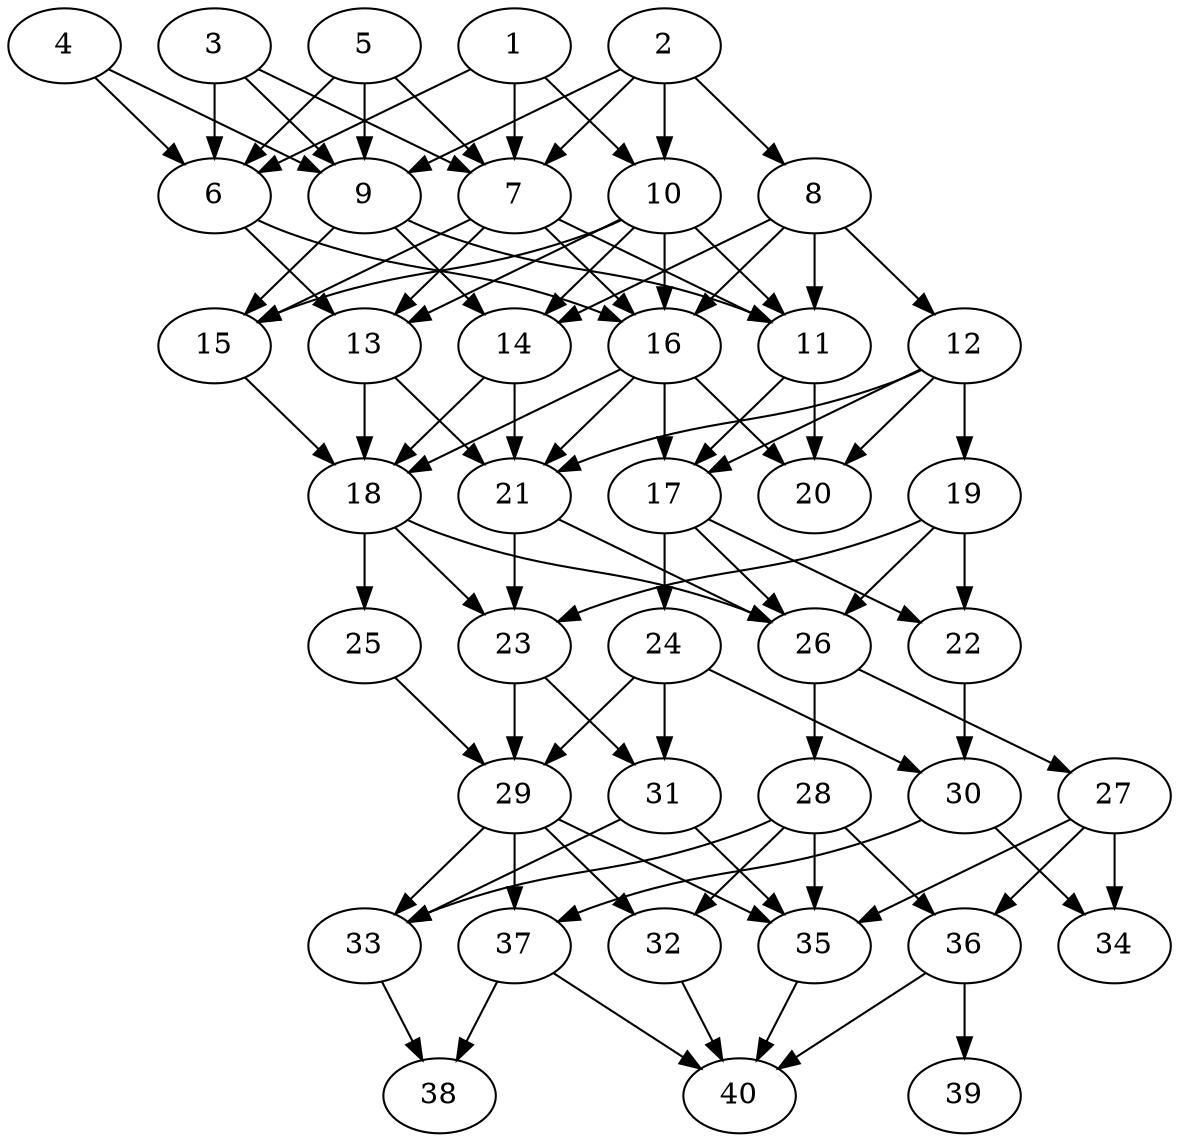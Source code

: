 // DAG automatically generated by daggen at Thu Oct  3 14:06:49 2019
// ./daggen --dot -n 40 --ccr 0.3 --fat 0.5 --regular 0.9 --density 0.7 --mindata 5242880 --maxdata 52428800 
digraph G {
  1 [size="118425600", alpha="0.05", expect_size="35527680"] 
  1 -> 6 [size ="35527680"]
  1 -> 7 [size ="35527680"]
  1 -> 10 [size ="35527680"]
  2 [size="73314987", alpha="0.18", expect_size="21994496"] 
  2 -> 7 [size ="21994496"]
  2 -> 8 [size ="21994496"]
  2 -> 9 [size ="21994496"]
  2 -> 10 [size ="21994496"]
  3 [size="61422933", alpha="0.08", expect_size="18426880"] 
  3 -> 6 [size ="18426880"]
  3 -> 7 [size ="18426880"]
  3 -> 9 [size ="18426880"]
  4 [size="52022613", alpha="0.07", expect_size="15606784"] 
  4 -> 6 [size ="15606784"]
  4 -> 9 [size ="15606784"]
  5 [size="105813333", alpha="0.03", expect_size="31744000"] 
  5 -> 6 [size ="31744000"]
  5 -> 7 [size ="31744000"]
  5 -> 9 [size ="31744000"]
  6 [size="22603093", alpha="0.06", expect_size="6780928"] 
  6 -> 13 [size ="6780928"]
  6 -> 16 [size ="6780928"]
  7 [size="125296640", alpha="0.02", expect_size="37588992"] 
  7 -> 11 [size ="37588992"]
  7 -> 13 [size ="37588992"]
  7 -> 15 [size ="37588992"]
  7 -> 16 [size ="37588992"]
  8 [size="80056320", alpha="0.02", expect_size="24016896"] 
  8 -> 11 [size ="24016896"]
  8 -> 12 [size ="24016896"]
  8 -> 14 [size ="24016896"]
  8 -> 16 [size ="24016896"]
  9 [size="146578773", alpha="0.04", expect_size="43973632"] 
  9 -> 11 [size ="43973632"]
  9 -> 14 [size ="43973632"]
  9 -> 15 [size ="43973632"]
  10 [size="160375467", alpha="0.01", expect_size="48112640"] 
  10 -> 11 [size ="48112640"]
  10 -> 13 [size ="48112640"]
  10 -> 14 [size ="48112640"]
  10 -> 15 [size ="48112640"]
  10 -> 16 [size ="48112640"]
  11 [size="148148907", alpha="0.07", expect_size="44444672"] 
  11 -> 17 [size ="44444672"]
  11 -> 20 [size ="44444672"]
  12 [size="29006507", alpha="0.17", expect_size="8701952"] 
  12 -> 17 [size ="8701952"]
  12 -> 19 [size ="8701952"]
  12 -> 20 [size ="8701952"]
  12 -> 21 [size ="8701952"]
  13 [size="169567573", alpha="0.00", expect_size="50870272"] 
  13 -> 18 [size ="50870272"]
  13 -> 21 [size ="50870272"]
  14 [size="72878080", alpha="0.14", expect_size="21863424"] 
  14 -> 18 [size ="21863424"]
  14 -> 21 [size ="21863424"]
  15 [size="130327893", alpha="0.07", expect_size="39098368"] 
  15 -> 18 [size ="39098368"]
  16 [size="154668373", alpha="0.04", expect_size="46400512"] 
  16 -> 17 [size ="46400512"]
  16 -> 18 [size ="46400512"]
  16 -> 20 [size ="46400512"]
  16 -> 21 [size ="46400512"]
  17 [size="44813653", alpha="0.06", expect_size="13444096"] 
  17 -> 22 [size ="13444096"]
  17 -> 24 [size ="13444096"]
  17 -> 26 [size ="13444096"]
  18 [size="60392107", alpha="0.19", expect_size="18117632"] 
  18 -> 23 [size ="18117632"]
  18 -> 25 [size ="18117632"]
  18 -> 26 [size ="18117632"]
  19 [size="76465493", alpha="0.10", expect_size="22939648"] 
  19 -> 22 [size ="22939648"]
  19 -> 23 [size ="22939648"]
  19 -> 26 [size ="22939648"]
  20 [size="104383147", alpha="0.07", expect_size="31314944"] 
  21 [size="110039040", alpha="0.18", expect_size="33011712"] 
  21 -> 23 [size ="33011712"]
  21 -> 26 [size ="33011712"]
  22 [size="166519467", alpha="0.16", expect_size="49955840"] 
  22 -> 30 [size ="49955840"]
  23 [size="142503253", alpha="0.20", expect_size="42750976"] 
  23 -> 29 [size ="42750976"]
  23 -> 31 [size ="42750976"]
  24 [size="143660373", alpha="0.07", expect_size="43098112"] 
  24 -> 29 [size ="43098112"]
  24 -> 30 [size ="43098112"]
  24 -> 31 [size ="43098112"]
  25 [size="97730560", alpha="0.06", expect_size="29319168"] 
  25 -> 29 [size ="29319168"]
  26 [size="151767040", alpha="0.06", expect_size="45530112"] 
  26 -> 27 [size ="45530112"]
  26 -> 28 [size ="45530112"]
  27 [size="22504107", alpha="0.20", expect_size="6751232"] 
  27 -> 34 [size ="6751232"]
  27 -> 35 [size ="6751232"]
  27 -> 36 [size ="6751232"]
  28 [size="68710400", alpha="0.01", expect_size="20613120"] 
  28 -> 32 [size ="20613120"]
  28 -> 33 [size ="20613120"]
  28 -> 35 [size ="20613120"]
  28 -> 36 [size ="20613120"]
  29 [size="60426240", alpha="0.19", expect_size="18127872"] 
  29 -> 32 [size ="18127872"]
  29 -> 33 [size ="18127872"]
  29 -> 35 [size ="18127872"]
  29 -> 37 [size ="18127872"]
  30 [size="135693653", alpha="0.15", expect_size="40708096"] 
  30 -> 34 [size ="40708096"]
  30 -> 37 [size ="40708096"]
  31 [size="37355520", alpha="0.07", expect_size="11206656"] 
  31 -> 33 [size ="11206656"]
  31 -> 35 [size ="11206656"]
  32 [size="23644160", alpha="0.02", expect_size="7093248"] 
  32 -> 40 [size ="7093248"]
  33 [size="150401707", alpha="0.15", expect_size="45120512"] 
  33 -> 38 [size ="45120512"]
  34 [size="147005440", alpha="0.15", expect_size="44101632"] 
  35 [size="47994880", alpha="0.10", expect_size="14398464"] 
  35 -> 40 [size ="14398464"]
  36 [size="99003733", alpha="0.02", expect_size="29701120"] 
  36 -> 39 [size ="29701120"]
  36 -> 40 [size ="29701120"]
  37 [size="147869013", alpha="0.18", expect_size="44360704"] 
  37 -> 38 [size ="44360704"]
  37 -> 40 [size ="44360704"]
  38 [size="145128107", alpha="0.19", expect_size="43538432"] 
  39 [size="153361067", alpha="0.08", expect_size="46008320"] 
  40 [size="144384000", alpha="0.08", expect_size="43315200"] 
}
